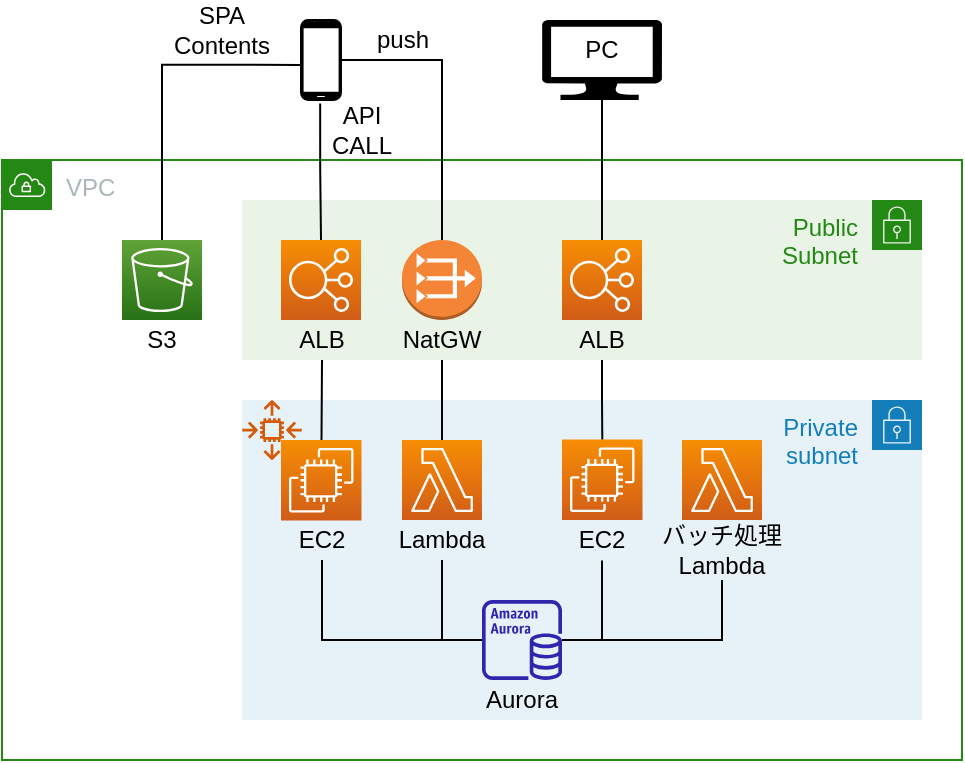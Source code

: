 <mxfile version="19.0.3" type="device"><diagram id="kZETb-p1rJzBnCtiM7zV" name="ページ1"><mxGraphModel dx="928" dy="707" grid="1" gridSize="10" guides="1" tooltips="1" connect="1" arrows="1" fold="1" page="1" pageScale="1" pageWidth="600" pageHeight="400" math="0" shadow="0"><root><mxCell id="0"/><mxCell id="1" parent="0"/><mxCell id="Ha9QNC__yQ8WII0uMyZ5-8" value="VPC" style="outlineConnect=0;gradientColor=none;html=1;whiteSpace=wrap;fontSize=12;fontStyle=0;shape=mxgraph.aws4.group;grIcon=mxgraph.aws4.group_vpc;strokeColor=#248814;fillColor=none;verticalAlign=top;align=left;spacingLeft=30;fontColor=#AAB7B8;dashed=0;" parent="1" vertex="1"><mxGeometry y="80" width="480" height="300" as="geometry"/></mxCell><mxCell id="Ha9QNC__yQ8WII0uMyZ5-2" value="Private&lt;br&gt;subnet" style="points=[[0,0],[0.25,0],[0.5,0],[0.75,0],[1,0],[1,0.25],[1,0.5],[1,0.75],[1,1],[0.75,1],[0.5,1],[0.25,1],[0,1],[0,0.75],[0,0.5],[0,0.25]];outlineConnect=0;gradientColor=none;html=1;whiteSpace=wrap;fontSize=12;fontStyle=0;shape=mxgraph.aws4.group;grIcon=mxgraph.aws4.group_security_group;grStroke=0;strokeColor=#147EBA;fillColor=#E6F2F8;verticalAlign=top;align=right;spacingLeft=30;fontColor=#147EBA;dashed=0;flipH=1;spacingRight=30;" parent="1" vertex="1"><mxGeometry x="120" y="200" width="340" height="160" as="geometry"/></mxCell><mxCell id="D2ysL8LvPRV5HmNwkX_U-7" value="Public&lt;br&gt;Subnet" style="points=[[0,0],[0.25,0],[0.5,0],[0.75,0],[1,0],[1,0.25],[1,0.5],[1,0.75],[1,1],[0.75,1],[0.5,1],[0.25,1],[0,1],[0,0.75],[0,0.5],[0,0.25]];outlineConnect=0;gradientColor=none;html=1;whiteSpace=wrap;fontSize=12;fontStyle=0;container=0;pointerEvents=0;collapsible=0;recursiveResize=0;shape=mxgraph.aws4.group;grIcon=mxgraph.aws4.group_security_group;grStroke=0;strokeColor=#248814;fillColor=#E9F3E6;verticalAlign=top;align=right;spacingLeft=30;fontColor=#248814;dashed=0;spacingRight=30;flipH=1;flipV=0;" parent="1" vertex="1"><mxGeometry x="120" y="100" width="340" height="80" as="geometry"/></mxCell><mxCell id="Ha9QNC__yQ8WII0uMyZ5-14" value="" style="endArrow=none;html=1;rounded=0;entryX=0.5;entryY=1;entryDx=0;entryDy=0;startArrow=none;endFill=0;startFill=0;" parent="1" source="D2ysL8LvPRV5HmNwkX_U-2" target="Ha9QNC__yQ8WII0uMyZ5-10" edge="1"><mxGeometry width="50" height="50" relative="1" as="geometry"><mxPoint x="182" y="300" as="sourcePoint"/><mxPoint x="232" y="250" as="targetPoint"/></mxGeometry></mxCell><mxCell id="Ha9QNC__yQ8WII0uMyZ5-16" value="" style="endArrow=none;html=1;rounded=0;startArrow=none;edgeStyle=orthogonalEdgeStyle;endFill=0;exitX=0.5;exitY=0;exitDx=0;exitDy=0;exitPerimeter=0;" parent="1" source="K44pRS0Yp2iYo3-2SQFq-1" target="gPXfw4qKwQn16gHxGzzW-1" edge="1"><mxGeometry width="50" height="50" relative="1" as="geometry"><mxPoint x="300" y="130" as="sourcePoint"/><mxPoint x="300" y="70" as="targetPoint"/><Array as="points"><mxPoint x="220" y="30"/></Array></mxGeometry></mxCell><mxCell id="D2ysL8LvPRV5HmNwkX_U-2" value="" style="sketch=0;points=[[0,0,0],[0.25,0,0],[0.5,0,0],[0.75,0,0],[1,0,0],[0,1,0],[0.25,1,0],[0.5,1,0],[0.75,1,0],[1,1,0],[0,0.25,0],[0,0.5,0],[0,0.75,0],[1,0.25,0],[1,0.5,0],[1,0.75,0]];outlineConnect=0;fontColor=#232F3E;gradientColor=#F78E04;gradientDirection=north;fillColor=#D05C17;strokeColor=#ffffff;dashed=0;verticalLabelPosition=bottom;verticalAlign=top;align=center;html=1;fontSize=12;fontStyle=0;aspect=fixed;shape=mxgraph.aws4.resourceIcon;resIcon=mxgraph.aws4.ec2;" parent="1" vertex="1"><mxGeometry x="139.5" y="220" width="40.25" height="40.25" as="geometry"/></mxCell><mxCell id="Ha9QNC__yQ8WII0uMyZ5-13" value="EC2" style="text;html=1;strokeColor=none;fillColor=none;align=center;verticalAlign=middle;whiteSpace=wrap;rounded=0;" parent="1" vertex="1"><mxGeometry x="140" y="260" width="40" height="20" as="geometry"/></mxCell><mxCell id="KCR0Xk0fH9WPj3p3An69-6" value="Aurora" style="text;html=1;strokeColor=none;fillColor=none;align=center;verticalAlign=middle;whiteSpace=wrap;rounded=0;" parent="1" vertex="1"><mxGeometry x="240" y="340" width="40" height="20" as="geometry"/></mxCell><mxCell id="KCR0Xk0fH9WPj3p3An69-13" value="" style="sketch=0;points=[[0,0,0],[0.25,0,0],[0.5,0,0],[0.75,0,0],[1,0,0],[0,1,0],[0.25,1,0],[0.5,1,0],[0.75,1,0],[1,1,0],[0,0.25,0],[0,0.5,0],[0,0.75,0],[1,0.25,0],[1,0.5,0],[1,0.75,0]];outlineConnect=0;fontColor=#232F3E;gradientColor=#60A337;gradientDirection=north;fillColor=#277116;strokeColor=#ffffff;dashed=0;verticalLabelPosition=bottom;verticalAlign=top;align=center;html=1;fontSize=12;fontStyle=0;aspect=fixed;shape=mxgraph.aws4.resourceIcon;resIcon=mxgraph.aws4.s3;" parent="1" vertex="1"><mxGeometry x="60" y="120" width="40" height="40" as="geometry"/></mxCell><mxCell id="KCR0Xk0fH9WPj3p3An69-14" value="S3" style="text;html=1;strokeColor=none;fillColor=none;align=center;verticalAlign=middle;whiteSpace=wrap;rounded=0;" parent="1" vertex="1"><mxGeometry x="60" y="160" width="40" height="20" as="geometry"/></mxCell><mxCell id="PlBF_M5Tf8IhMdl4y2sn-1" value="" style="sketch=0;outlineConnect=0;fontColor=#232F3E;gradientColor=none;fillColor=#D45B07;strokeColor=none;dashed=0;verticalLabelPosition=bottom;verticalAlign=top;align=center;html=1;fontSize=12;fontStyle=0;aspect=fixed;pointerEvents=1;shape=mxgraph.aws4.auto_scaling2;" parent="1" vertex="1"><mxGeometry x="120" y="200" width="30" height="30" as="geometry"/></mxCell><mxCell id="gPXfw4qKwQn16gHxGzzW-1" value="" style="verticalLabelPosition=bottom;verticalAlign=top;html=1;shadow=0;dashed=0;strokeWidth=1;shape=mxgraph.android.phone2;strokeColor=#000000;fillColor=#000000;" parent="1" vertex="1"><mxGeometry x="149.5" y="10" width="20" height="40" as="geometry"/></mxCell><mxCell id="D2ysL8LvPRV5HmNwkX_U-6" value="" style="sketch=0;points=[[0,0,0],[0.25,0,0],[0.5,0,0],[0.75,0,0],[1,0,0],[0,1,0],[0.25,1,0],[0.5,1,0],[0.75,1,0],[1,1,0],[0,0.25,0],[0,0.5,0],[0,0.75,0],[1,0.25,0],[1,0.5,0],[1,0.75,0]];outlineConnect=0;fontColor=#232F3E;gradientColor=#F78E04;gradientDirection=north;fillColor=#D05C17;strokeColor=#ffffff;dashed=0;verticalLabelPosition=bottom;verticalAlign=top;align=center;html=1;fontSize=12;fontStyle=0;aspect=fixed;shape=mxgraph.aws4.resourceIcon;resIcon=mxgraph.aws4.elastic_load_balancing;" parent="1" vertex="1"><mxGeometry x="139.5" y="120" width="40" height="40" as="geometry"/></mxCell><mxCell id="Ha9QNC__yQ8WII0uMyZ5-10" value="ALB" style="text;html=1;strokeColor=none;fillColor=none;align=center;verticalAlign=middle;whiteSpace=wrap;rounded=0;" parent="1" vertex="1"><mxGeometry x="140" y="160" width="40" height="20" as="geometry"/></mxCell><mxCell id="KCR0Xk0fH9WPj3p3An69-4" value="Lambda" style="text;html=1;strokeColor=none;fillColor=none;align=center;verticalAlign=middle;whiteSpace=wrap;rounded=0;" parent="1" vertex="1"><mxGeometry x="190" y="260" width="60" height="20" as="geometry"/></mxCell><mxCell id="gPXfw4qKwQn16gHxGzzW-11" value="" style="sketch=0;points=[[0,0,0],[0.25,0,0],[0.5,0,0],[0.75,0,0],[1,0,0],[0,1,0],[0.25,1,0],[0.5,1,0],[0.75,1,0],[1,1,0],[0,0.25,0],[0,0.5,0],[0,0.75,0],[1,0.25,0],[1,0.5,0],[1,0.75,0]];outlineConnect=0;fontColor=#232F3E;gradientColor=#F78E04;gradientDirection=north;fillColor=#D05C17;strokeColor=#ffffff;dashed=0;verticalLabelPosition=bottom;verticalAlign=top;align=center;html=1;fontSize=12;fontStyle=0;aspect=fixed;shape=mxgraph.aws4.resourceIcon;resIcon=mxgraph.aws4.lambda;" parent="1" vertex="1"><mxGeometry x="340" y="220" width="40" height="40" as="geometry"/></mxCell><mxCell id="K44pRS0Yp2iYo3-2SQFq-2" style="edgeStyle=orthogonalEdgeStyle;rounded=0;orthogonalLoop=1;jettySize=auto;html=1;endArrow=none;endFill=0;" parent="1" source="gPXfw4qKwQn16gHxGzzW-12" edge="1"><mxGeometry relative="1" as="geometry"><mxPoint x="220" y="180" as="targetPoint"/></mxGeometry></mxCell><mxCell id="gPXfw4qKwQn16gHxGzzW-12" value="" style="sketch=0;points=[[0,0,0],[0.25,0,0],[0.5,0,0],[0.75,0,0],[1,0,0],[0,1,0],[0.25,1,0],[0.5,1,0],[0.75,1,0],[1,1,0],[0,0.25,0],[0,0.5,0],[0,0.75,0],[1,0.25,0],[1,0.5,0],[1,0.75,0]];outlineConnect=0;fontColor=#232F3E;gradientColor=#F78E04;gradientDirection=north;fillColor=#D05C17;strokeColor=#ffffff;dashed=0;verticalLabelPosition=bottom;verticalAlign=top;align=center;html=1;fontSize=12;fontStyle=0;aspect=fixed;shape=mxgraph.aws4.resourceIcon;resIcon=mxgraph.aws4.lambda;" parent="1" vertex="1"><mxGeometry x="200" y="220" width="40" height="40" as="geometry"/></mxCell><mxCell id="gPXfw4qKwQn16gHxGzzW-15" value="バッチ処理&lt;br&gt;Lambda" style="text;html=1;strokeColor=none;fillColor=none;align=center;verticalAlign=middle;whiteSpace=wrap;rounded=0;" parent="1" vertex="1"><mxGeometry x="320" y="260" width="80" height="30" as="geometry"/></mxCell><mxCell id="6Pl6SPylReViyylWFuKY-6" style="edgeStyle=orthogonalEdgeStyle;rounded=0;orthogonalLoop=1;jettySize=auto;html=1;entryX=0.5;entryY=1;entryDx=0;entryDy=0;startArrow=none;startFill=0;endArrow=none;endFill=0;" parent="1" source="KCR0Xk0fH9WPj3p3An69-5" target="gPXfw4qKwQn16gHxGzzW-15" edge="1"><mxGeometry relative="1" as="geometry"/></mxCell><mxCell id="6Pl6SPylReViyylWFuKY-7" style="edgeStyle=orthogonalEdgeStyle;rounded=0;orthogonalLoop=1;jettySize=auto;html=1;entryX=0.5;entryY=1;entryDx=0;entryDy=0;startArrow=none;startFill=0;endArrow=none;endFill=0;" parent="1" source="KCR0Xk0fH9WPj3p3An69-5" target="KCR0Xk0fH9WPj3p3An69-4" edge="1"><mxGeometry relative="1" as="geometry"><Array as="points"><mxPoint x="220" y="320"/></Array></mxGeometry></mxCell><mxCell id="KCR0Xk0fH9WPj3p3An69-5" value="" style="sketch=0;outlineConnect=0;fontColor=#232F3E;gradientColor=none;fillColor=#2E27AD;strokeColor=none;dashed=0;verticalLabelPosition=bottom;verticalAlign=top;align=center;html=1;fontSize=12;fontStyle=0;aspect=fixed;pointerEvents=1;shape=mxgraph.aws4.aurora_instance;" parent="1" vertex="1"><mxGeometry x="240" y="300" width="40" height="40" as="geometry"/></mxCell><mxCell id="gPXfw4qKwQn16gHxGzzW-16" value="" style="endArrow=none;html=1;rounded=0;entryX=0.5;entryY=1;entryDx=0;entryDy=0;startArrow=none;startFill=0;edgeStyle=orthogonalEdgeStyle;" parent="1" source="KCR0Xk0fH9WPj3p3An69-5" target="Ha9QNC__yQ8WII0uMyZ5-13" edge="1"><mxGeometry width="50" height="50" relative="1" as="geometry"><mxPoint x="159.75" y="330" as="sourcePoint"/><mxPoint x="159.25" y="298" as="targetPoint"/></mxGeometry></mxCell><mxCell id="gPXfw4qKwQn16gHxGzzW-17" style="edgeStyle=orthogonalEdgeStyle;rounded=0;orthogonalLoop=1;jettySize=auto;html=1;entryX=-0.027;entryY=0.561;entryDx=0;entryDy=0;entryPerimeter=0;exitX=0.5;exitY=0;exitDx=0;exitDy=0;exitPerimeter=0;endArrow=none;endFill=0;" parent="1" source="KCR0Xk0fH9WPj3p3An69-13" target="gPXfw4qKwQn16gHxGzzW-1" edge="1"><mxGeometry relative="1" as="geometry"><mxPoint x="228" y="430.034" as="sourcePoint"/><mxPoint x="90" y="150.0" as="targetPoint"/></mxGeometry></mxCell><mxCell id="gPXfw4qKwQn16gHxGzzW-18" value="SPA&lt;br&gt;Contents" style="text;html=1;strokeColor=none;fillColor=none;align=center;verticalAlign=middle;whiteSpace=wrap;rounded=0;" parent="1" vertex="1"><mxGeometry x="80" width="60" height="30" as="geometry"/></mxCell><mxCell id="gPXfw4qKwQn16gHxGzzW-19" style="edgeStyle=orthogonalEdgeStyle;rounded=0;orthogonalLoop=1;jettySize=auto;html=1;entryX=0.5;entryY=0;entryDx=0;entryDy=0;entryPerimeter=0;exitX=0.479;exitY=1.043;exitDx=0;exitDy=0;exitPerimeter=0;endArrow=none;endFill=0;" parent="1" source="gPXfw4qKwQn16gHxGzzW-1" target="D2ysL8LvPRV5HmNwkX_U-6" edge="1"><mxGeometry relative="1" as="geometry"><mxPoint x="190.78" y="70.0" as="sourcePoint"/><mxPoint x="249.213" y="-57.56" as="targetPoint"/></mxGeometry></mxCell><mxCell id="gPXfw4qKwQn16gHxGzzW-20" value="API&lt;br&gt;CALL" style="text;html=1;strokeColor=none;fillColor=none;align=center;verticalAlign=middle;whiteSpace=wrap;rounded=0;" parent="1" vertex="1"><mxGeometry x="160" y="50" width="40" height="30" as="geometry"/></mxCell><mxCell id="6Pl6SPylReViyylWFuKY-8" value="push" style="text;html=1;strokeColor=none;fillColor=none;align=center;verticalAlign=middle;whiteSpace=wrap;rounded=0;" parent="1" vertex="1"><mxGeometry x="179.5" y="10" width="40.5" height="20" as="geometry"/></mxCell><mxCell id="K44pRS0Yp2iYo3-2SQFq-1" value="" style="outlineConnect=0;dashed=0;verticalLabelPosition=bottom;verticalAlign=top;align=center;html=1;shape=mxgraph.aws3.vpc_nat_gateway;fillColor=#F58536;gradientColor=none;" parent="1" vertex="1"><mxGeometry x="200" y="120" width="40" height="40" as="geometry"/></mxCell><mxCell id="K44pRS0Yp2iYo3-2SQFq-3" value="" style="sketch=0;points=[[0,0,0],[0.25,0,0],[0.5,0,0],[0.75,0,0],[1,0,0],[0,1,0],[0.25,1,0],[0.5,1,0],[0.75,1,0],[1,1,0],[0,0.25,0],[0,0.5,0],[0,0.75,0],[1,0.25,0],[1,0.5,0],[1,0.75,0]];outlineConnect=0;fontColor=#232F3E;gradientColor=#F78E04;gradientDirection=north;fillColor=#D05C17;strokeColor=#ffffff;dashed=0;verticalLabelPosition=bottom;verticalAlign=top;align=center;html=1;fontSize=12;fontStyle=0;aspect=fixed;shape=mxgraph.aws4.resourceIcon;resIcon=mxgraph.aws4.ec2;" parent="1" vertex="1"><mxGeometry x="280" y="219.75" width="40.25" height="40.25" as="geometry"/></mxCell><mxCell id="K44pRS0Yp2iYo3-2SQFq-9" style="edgeStyle=orthogonalEdgeStyle;rounded=0;orthogonalLoop=1;jettySize=auto;html=1;endArrow=none;endFill=0;exitX=0.5;exitY=1;exitDx=0;exitDy=0;" parent="1" source="K44pRS0Yp2iYo3-2SQFq-4" target="KCR0Xk0fH9WPj3p3An69-5" edge="1"><mxGeometry relative="1" as="geometry"><Array as="points"><mxPoint x="300" y="320"/></Array></mxGeometry></mxCell><mxCell id="K44pRS0Yp2iYo3-2SQFq-4" value="EC2" style="text;html=1;strokeColor=none;fillColor=none;align=center;verticalAlign=middle;whiteSpace=wrap;rounded=0;" parent="1" vertex="1"><mxGeometry x="280" y="260.25" width="40" height="20" as="geometry"/></mxCell><mxCell id="K44pRS0Yp2iYo3-2SQFq-5" value="" style="sketch=0;points=[[0,0,0],[0.25,0,0],[0.5,0,0],[0.75,0,0],[1,0,0],[0,1,0],[0.25,1,0],[0.5,1,0],[0.75,1,0],[1,1,0],[0,0.25,0],[0,0.5,0],[0,0.75,0],[1,0.25,0],[1,0.5,0],[1,0.75,0]];outlineConnect=0;fontColor=#232F3E;gradientColor=#F78E04;gradientDirection=north;fillColor=#D05C17;strokeColor=#ffffff;dashed=0;verticalLabelPosition=bottom;verticalAlign=top;align=center;html=1;fontSize=12;fontStyle=0;aspect=fixed;shape=mxgraph.aws4.resourceIcon;resIcon=mxgraph.aws4.elastic_load_balancing;" parent="1" vertex="1"><mxGeometry x="280" y="120" width="40" height="40" as="geometry"/></mxCell><mxCell id="K44pRS0Yp2iYo3-2SQFq-7" style="edgeStyle=orthogonalEdgeStyle;rounded=0;orthogonalLoop=1;jettySize=auto;html=1;endArrow=none;endFill=0;" parent="1" source="K44pRS0Yp2iYo3-2SQFq-6" target="K44pRS0Yp2iYo3-2SQFq-3" edge="1"><mxGeometry relative="1" as="geometry"/></mxCell><mxCell id="K44pRS0Yp2iYo3-2SQFq-6" value="ALB" style="text;html=1;strokeColor=none;fillColor=none;align=center;verticalAlign=middle;whiteSpace=wrap;rounded=0;" parent="1" vertex="1"><mxGeometry x="280" y="160" width="40" height="20" as="geometry"/></mxCell><mxCell id="K44pRS0Yp2iYo3-2SQFq-8" value="NatGW" style="text;html=1;strokeColor=none;fillColor=none;align=center;verticalAlign=middle;whiteSpace=wrap;rounded=0;" parent="1" vertex="1"><mxGeometry x="200" y="160" width="40" height="20" as="geometry"/></mxCell><mxCell id="K44pRS0Yp2iYo3-2SQFq-12" style="edgeStyle=orthogonalEdgeStyle;rounded=0;orthogonalLoop=1;jettySize=auto;html=1;entryX=0.5;entryY=0;entryDx=0;entryDy=0;entryPerimeter=0;startArrow=none;startFill=0;endArrow=none;endFill=0;" parent="1" source="K44pRS0Yp2iYo3-2SQFq-11" target="K44pRS0Yp2iYo3-2SQFq-5" edge="1"><mxGeometry relative="1" as="geometry"/></mxCell><mxCell id="K44pRS0Yp2iYo3-2SQFq-11" value="" style="verticalLabelPosition=bottom;html=1;verticalAlign=top;align=center;strokeColor=none;fillColor=#000000;shape=mxgraph.azure.computer;pointerEvents=1;" parent="1" vertex="1"><mxGeometry x="270" y="10" width="60" height="40" as="geometry"/></mxCell><mxCell id="K44pRS0Yp2iYo3-2SQFq-13" value="PC" style="text;html=1;strokeColor=none;fillColor=none;align=center;verticalAlign=middle;whiteSpace=wrap;rounded=0;" parent="1" vertex="1"><mxGeometry x="270" y="10" width="60" height="30" as="geometry"/></mxCell></root></mxGraphModel></diagram></mxfile>